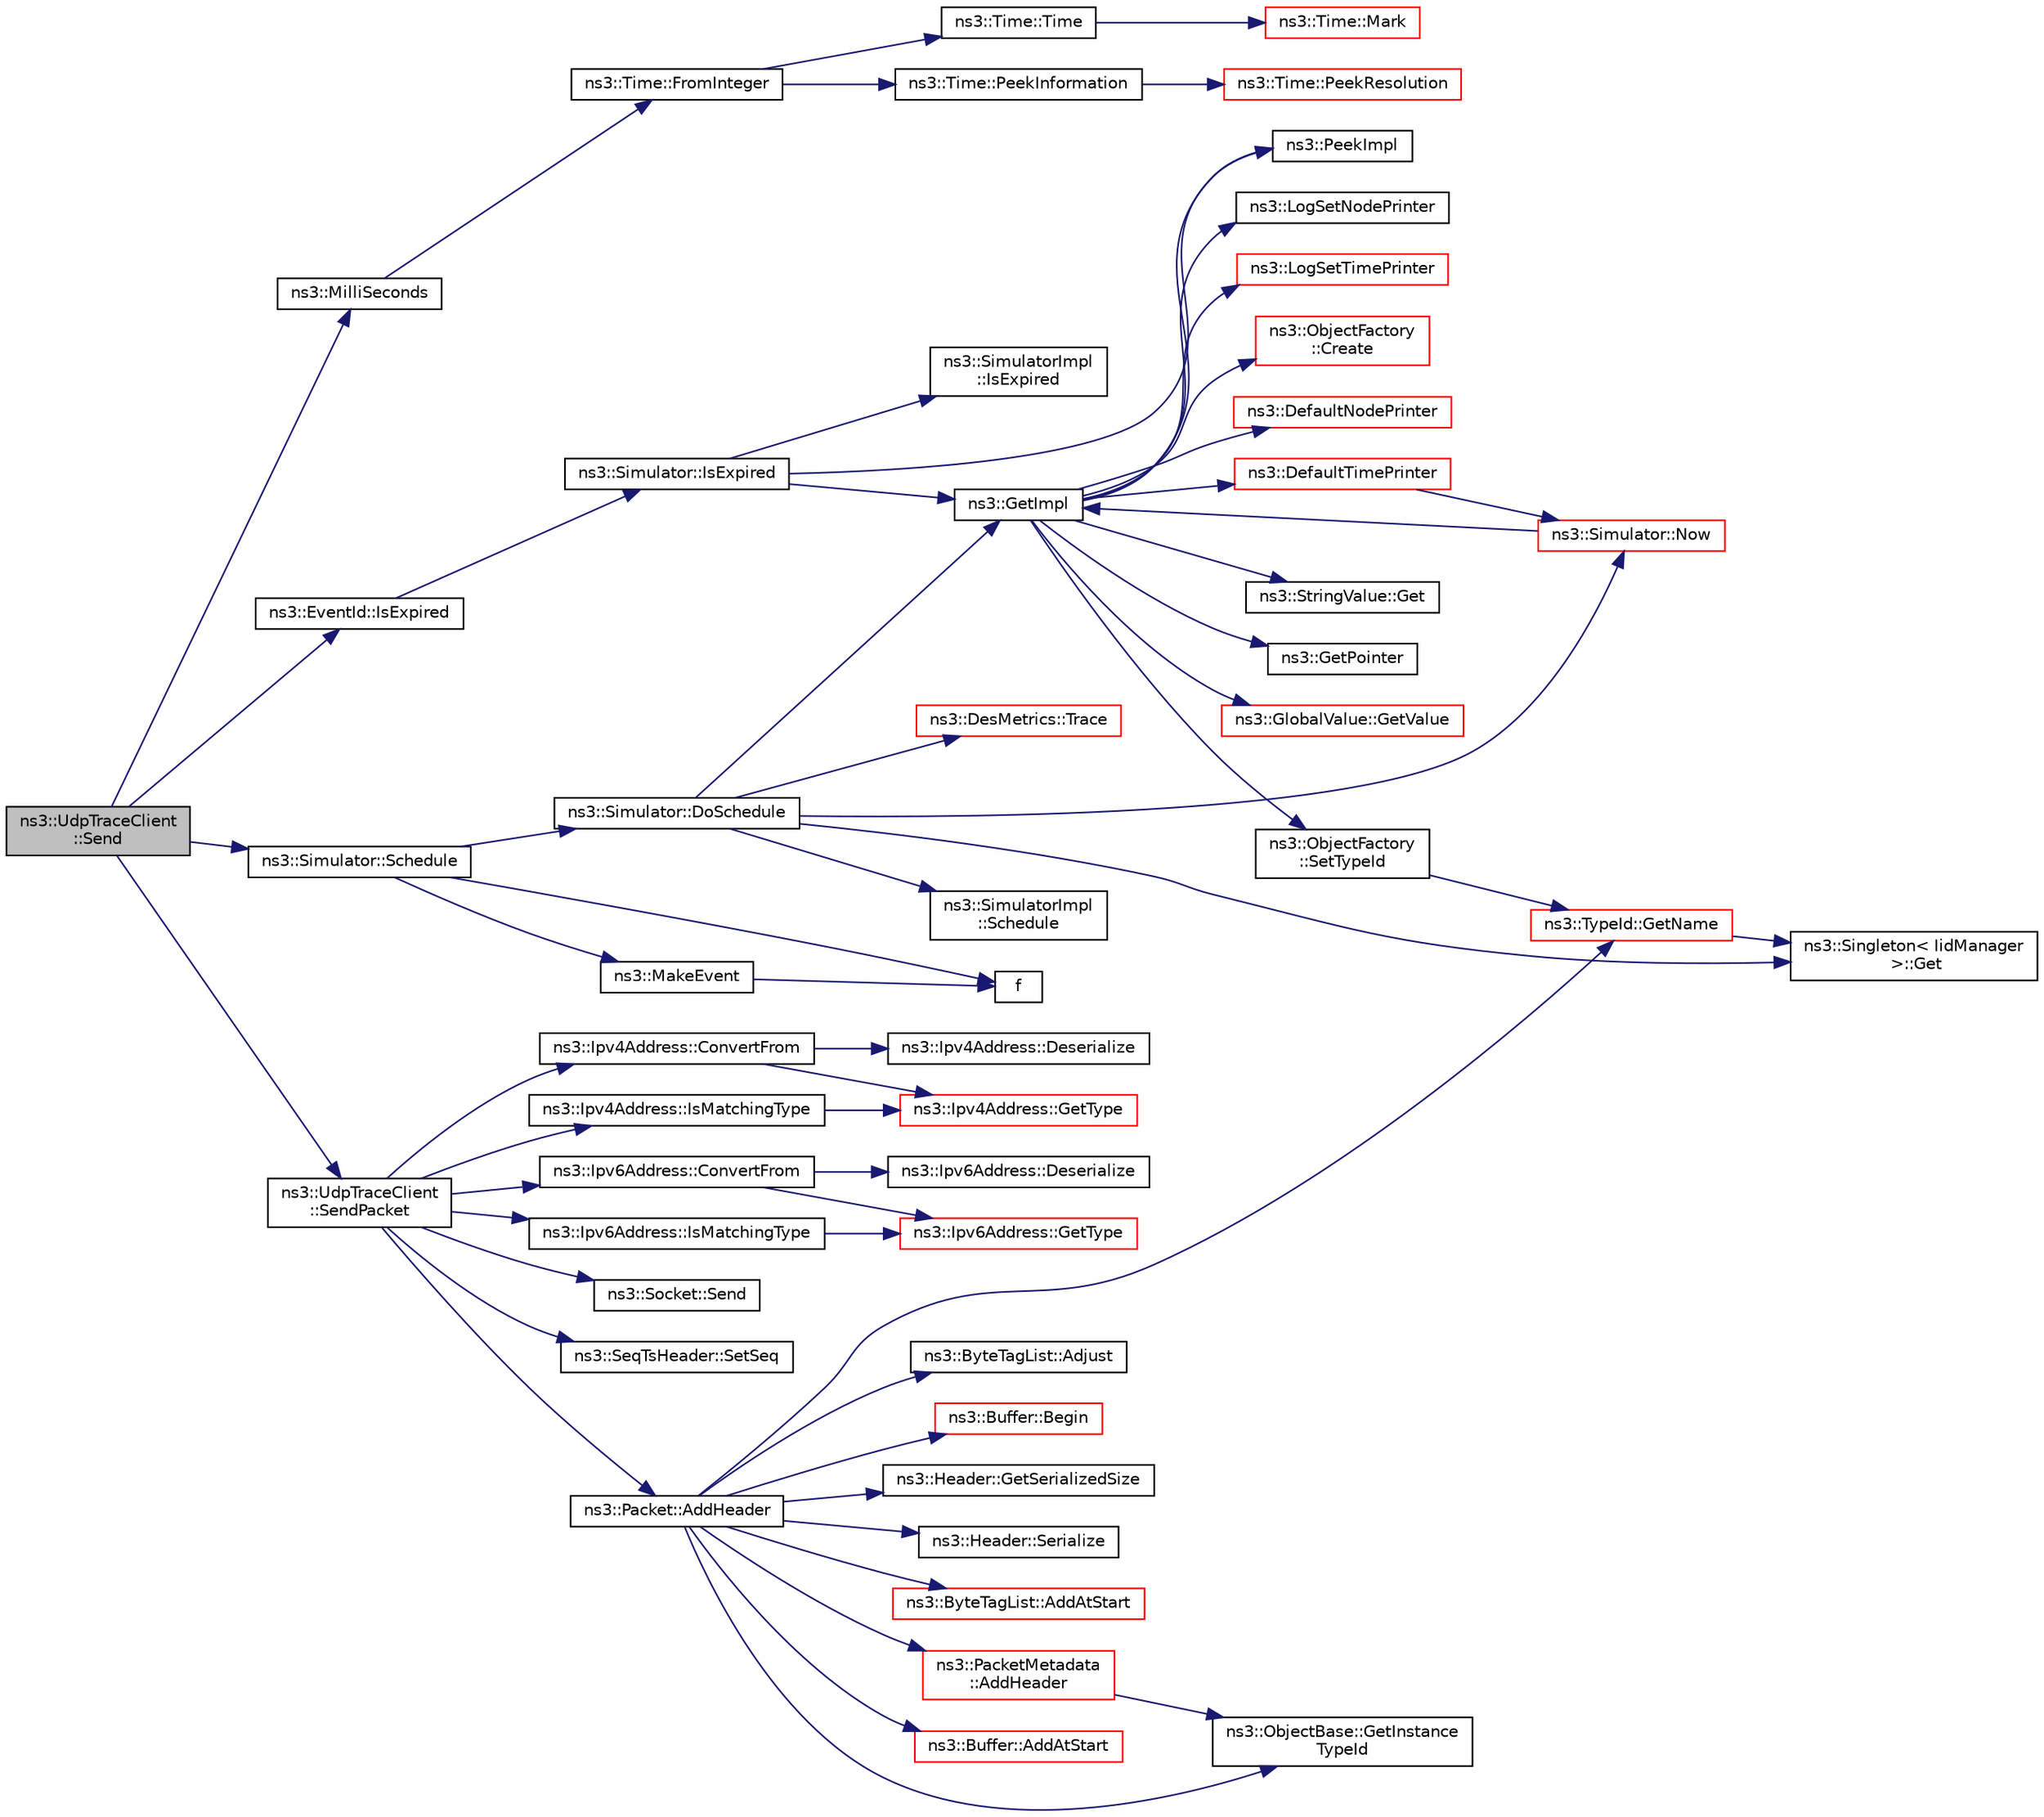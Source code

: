 digraph "ns3::UdpTraceClient::Send"
{
 // LATEX_PDF_SIZE
  edge [fontname="Helvetica",fontsize="10",labelfontname="Helvetica",labelfontsize="10"];
  node [fontname="Helvetica",fontsize="10",shape=record];
  rankdir="LR";
  Node1 [label="ns3::UdpTraceClient\l::Send",height=0.2,width=0.4,color="black", fillcolor="grey75", style="filled", fontcolor="black",tooltip="Send a packet."];
  Node1 -> Node2 [color="midnightblue",fontsize="10",style="solid",fontname="Helvetica"];
  Node2 [label="ns3::EventId::IsExpired",height=0.2,width=0.4,color="black", fillcolor="white", style="filled",URL="$classns3_1_1_event_id.html#acc25141054209b1a286a5471a51bd0c0",tooltip="This method is syntactic sugar for the ns3::Simulator::IsExpired method."];
  Node2 -> Node3 [color="midnightblue",fontsize="10",style="solid",fontname="Helvetica"];
  Node3 [label="ns3::Simulator::IsExpired",height=0.2,width=0.4,color="black", fillcolor="white", style="filled",URL="$classns3_1_1_simulator.html#a83ac8425c319a29b64f6d3b2ffc61e9c",tooltip="Check if an event has already run or been cancelled."];
  Node3 -> Node4 [color="midnightblue",fontsize="10",style="solid",fontname="Helvetica"];
  Node4 [label="ns3::GetImpl",height=0.2,width=0.4,color="black", fillcolor="white", style="filled",URL="$group__simulator.html#ga42eb4eddad41528d4d99794a3dae3fd0",tooltip="Get the SimulatorImpl singleton."];
  Node4 -> Node5 [color="midnightblue",fontsize="10",style="solid",fontname="Helvetica"];
  Node5 [label="ns3::ObjectFactory\l::Create",height=0.2,width=0.4,color="red", fillcolor="white", style="filled",URL="$classns3_1_1_object_factory.html#a52eda277f4aaab54266134ba48102ad7",tooltip="Create an Object instance of the configured TypeId."];
  Node4 -> Node35 [color="midnightblue",fontsize="10",style="solid",fontname="Helvetica"];
  Node35 [label="ns3::DefaultNodePrinter",height=0.2,width=0.4,color="red", fillcolor="white", style="filled",URL="$group__logging.html#gac4c06cbbed12229d85991ced145f6be2",tooltip="Default node id printer implementation."];
  Node4 -> Node38 [color="midnightblue",fontsize="10",style="solid",fontname="Helvetica"];
  Node38 [label="ns3::DefaultTimePrinter",height=0.2,width=0.4,color="red", fillcolor="white", style="filled",URL="$namespacens3.html#ae01c3c7786b644dfb8a0bb8f1201b269",tooltip="Default Time printer."];
  Node38 -> Node41 [color="midnightblue",fontsize="10",style="solid",fontname="Helvetica"];
  Node41 [label="ns3::Simulator::Now",height=0.2,width=0.4,color="red", fillcolor="white", style="filled",URL="$classns3_1_1_simulator.html#ac3178fa975b419f7875e7105be122800",tooltip="Return the current simulation virtual time."];
  Node41 -> Node4 [color="midnightblue",fontsize="10",style="solid",fontname="Helvetica"];
  Node4 -> Node43 [color="midnightblue",fontsize="10",style="solid",fontname="Helvetica"];
  Node43 [label="ns3::StringValue::Get",height=0.2,width=0.4,color="black", fillcolor="white", style="filled",URL="$classns3_1_1_string_value.html#a6f208c2778fe1c7882e5cb429b8326ae",tooltip=" "];
  Node4 -> Node44 [color="midnightblue",fontsize="10",style="solid",fontname="Helvetica"];
  Node44 [label="ns3::GetPointer",height=0.2,width=0.4,color="black", fillcolor="white", style="filled",URL="$namespacens3.html#ab4e173cdfd43d17c1a40d5348510a670",tooltip=" "];
  Node4 -> Node45 [color="midnightblue",fontsize="10",style="solid",fontname="Helvetica"];
  Node45 [label="ns3::GlobalValue::GetValue",height=0.2,width=0.4,color="red", fillcolor="white", style="filled",URL="$classns3_1_1_global_value.html#a48a99242193fb69609a17332733e8600",tooltip="Get the value."];
  Node4 -> Node47 [color="midnightblue",fontsize="10",style="solid",fontname="Helvetica"];
  Node47 [label="ns3::LogSetNodePrinter",height=0.2,width=0.4,color="black", fillcolor="white", style="filled",URL="$namespacens3.html#aebac73305345f2e2803fdeb102a7705e",tooltip="Set the LogNodePrinter function to be used to prepend log messages with the node id."];
  Node4 -> Node48 [color="midnightblue",fontsize="10",style="solid",fontname="Helvetica"];
  Node48 [label="ns3::LogSetTimePrinter",height=0.2,width=0.4,color="red", fillcolor="white", style="filled",URL="$namespacens3.html#a46cd76678f7da29799d1b41994e12ec1",tooltip="Set the TimePrinter function to be used to prepend log messages with the simulation time."];
  Node4 -> Node53 [color="midnightblue",fontsize="10",style="solid",fontname="Helvetica"];
  Node53 [label="ns3::PeekImpl",height=0.2,width=0.4,color="black", fillcolor="white", style="filled",URL="$group__simulator.html#ga233c5c38de117e4e4a5a9cd168694792",tooltip="Get the static SimulatorImpl instance."];
  Node4 -> Node54 [color="midnightblue",fontsize="10",style="solid",fontname="Helvetica"];
  Node54 [label="ns3::ObjectFactory\l::SetTypeId",height=0.2,width=0.4,color="black", fillcolor="white", style="filled",URL="$classns3_1_1_object_factory.html#a77dcd099064038a1eb7a6b8251229ec3",tooltip="Set the TypeId of the Objects to be created by this factory."];
  Node54 -> Node14 [color="midnightblue",fontsize="10",style="solid",fontname="Helvetica"];
  Node14 [label="ns3::TypeId::GetName",height=0.2,width=0.4,color="red", fillcolor="white", style="filled",URL="$classns3_1_1_type_id.html#abc4965475a579c2afdc668d7a7d58374",tooltip="Get the name."];
  Node14 -> Node11 [color="midnightblue",fontsize="10",style="solid",fontname="Helvetica"];
  Node11 [label="ns3::Singleton\< IidManager\l \>::Get",height=0.2,width=0.4,color="black", fillcolor="white", style="filled",URL="$classns3_1_1_singleton.html#a80a2cd3c25a27ea72add7a9f7a141ffa",tooltip="Get a pointer to the singleton instance."];
  Node3 -> Node55 [color="midnightblue",fontsize="10",style="solid",fontname="Helvetica"];
  Node55 [label="ns3::SimulatorImpl\l::IsExpired",height=0.2,width=0.4,color="black", fillcolor="white", style="filled",URL="$classns3_1_1_simulator_impl.html#a4b01ac397f5ce86997e9caec087f63d2",tooltip="Check if an event has already run or been cancelled."];
  Node3 -> Node53 [color="midnightblue",fontsize="10",style="solid",fontname="Helvetica"];
  Node1 -> Node56 [color="midnightblue",fontsize="10",style="solid",fontname="Helvetica"];
  Node56 [label="ns3::MilliSeconds",height=0.2,width=0.4,color="black", fillcolor="white", style="filled",URL="$group__timecivil.html#gaf26127cf4571146b83a92ee18679c7a9",tooltip="Construct a Time in the indicated unit."];
  Node56 -> Node57 [color="midnightblue",fontsize="10",style="solid",fontname="Helvetica"];
  Node57 [label="ns3::Time::FromInteger",height=0.2,width=0.4,color="black", fillcolor="white", style="filled",URL="$classns3_1_1_time.html#a3e742c67b2764e75ff95f9b754d43fe9",tooltip="Create a Time equal to value in unit unit."];
  Node57 -> Node58 [color="midnightblue",fontsize="10",style="solid",fontname="Helvetica"];
  Node58 [label="ns3::Time::Time",height=0.2,width=0.4,color="black", fillcolor="white", style="filled",URL="$classns3_1_1_time.html#a8a39dc1b8cbbd7fe6d940e492d1b925e",tooltip="Default constructor, with value 0."];
  Node58 -> Node59 [color="midnightblue",fontsize="10",style="solid",fontname="Helvetica"];
  Node59 [label="ns3::Time::Mark",height=0.2,width=0.4,color="red", fillcolor="white", style="filled",URL="$classns3_1_1_time.html#aa7eef2a1119c1c4855d99f1e83d44c54",tooltip="Record a Time instance with the MarkedTimes."];
  Node57 -> Node61 [color="midnightblue",fontsize="10",style="solid",fontname="Helvetica"];
  Node61 [label="ns3::Time::PeekInformation",height=0.2,width=0.4,color="black", fillcolor="white", style="filled",URL="$classns3_1_1_time.html#a0b023c55c20582aa7c1781aacf128034",tooltip="Get the Information record for timeUnit for the current Resolution."];
  Node61 -> Node62 [color="midnightblue",fontsize="10",style="solid",fontname="Helvetica"];
  Node62 [label="ns3::Time::PeekResolution",height=0.2,width=0.4,color="red", fillcolor="white", style="filled",URL="$classns3_1_1_time.html#a963e53522278fcbdf1ab9f7adbd0f5d6",tooltip="Get the current Resolution."];
  Node1 -> Node66 [color="midnightblue",fontsize="10",style="solid",fontname="Helvetica"];
  Node66 [label="ns3::Simulator::Schedule",height=0.2,width=0.4,color="black", fillcolor="white", style="filled",URL="$classns3_1_1_simulator.html#a3da7d28335c8ac0e3e86781f766df241",tooltip="Schedule an event to expire after delay."];
  Node66 -> Node67 [color="midnightblue",fontsize="10",style="solid",fontname="Helvetica"];
  Node67 [label="ns3::Simulator::DoSchedule",height=0.2,width=0.4,color="black", fillcolor="white", style="filled",URL="$classns3_1_1_simulator.html#a47af23973938819bdc89cb2807e09ed5",tooltip="Implementation of the various Schedule methods."];
  Node67 -> Node11 [color="midnightblue",fontsize="10",style="solid",fontname="Helvetica"];
  Node67 -> Node4 [color="midnightblue",fontsize="10",style="solid",fontname="Helvetica"];
  Node67 -> Node41 [color="midnightblue",fontsize="10",style="solid",fontname="Helvetica"];
  Node67 -> Node68 [color="midnightblue",fontsize="10",style="solid",fontname="Helvetica"];
  Node68 [label="ns3::SimulatorImpl\l::Schedule",height=0.2,width=0.4,color="black", fillcolor="white", style="filled",URL="$classns3_1_1_simulator_impl.html#a24eac97ca7dc0e64162e3596064cfb5c",tooltip="Schedule a future event execution (in the same context)."];
  Node67 -> Node69 [color="midnightblue",fontsize="10",style="solid",fontname="Helvetica"];
  Node69 [label="ns3::DesMetrics::Trace",height=0.2,width=0.4,color="red", fillcolor="white", style="filled",URL="$classns3_1_1_des_metrics.html#ab7c6c097412d0398affbc9f8d2643160",tooltip="Trace an event to self at the time it is scheduled."];
  Node66 -> Node76 [color="midnightblue",fontsize="10",style="solid",fontname="Helvetica"];
  Node76 [label="f",height=0.2,width=0.4,color="black", fillcolor="white", style="filled",URL="$80211b_8c.html#ae7ffc1a8f84fa47a0812b2f2b9627132",tooltip=" "];
  Node66 -> Node77 [color="midnightblue",fontsize="10",style="solid",fontname="Helvetica"];
  Node77 [label="ns3::MakeEvent",height=0.2,width=0.4,color="black", fillcolor="white", style="filled",URL="$group__makeeventfnptr.html#ga289a28a2497c18a9bd299e5e2014094b",tooltip="Make an EventImpl from a function pointer taking varying numbers of arguments."];
  Node77 -> Node76 [color="midnightblue",fontsize="10",style="solid",fontname="Helvetica"];
  Node1 -> Node78 [color="midnightblue",fontsize="10",style="solid",fontname="Helvetica"];
  Node78 [label="ns3::UdpTraceClient\l::SendPacket",height=0.2,width=0.4,color="black", fillcolor="white", style="filled",URL="$structns3_1_1_udp_trace_client.html#a7dfbf9354c464bfe8fe303f520c0b83c",tooltip="Send a packet of a given size."];
  Node78 -> Node79 [color="midnightblue",fontsize="10",style="solid",fontname="Helvetica"];
  Node79 [label="ns3::Packet::AddHeader",height=0.2,width=0.4,color="black", fillcolor="white", style="filled",URL="$classns3_1_1_packet.html#a465108c595a0bc592095cbcab1832ed8",tooltip="Add header to this packet."];
  Node79 -> Node80 [color="midnightblue",fontsize="10",style="solid",fontname="Helvetica"];
  Node80 [label="ns3::ByteTagList::AddAtStart",height=0.2,width=0.4,color="red", fillcolor="white", style="filled",URL="$classns3_1_1_byte_tag_list.html#acb4563fbe4299c55af41ba7a166b71d5",tooltip="Make sure that all offsets are bigger than prependOffset which represents the location where new byte..."];
  Node79 -> Node86 [color="midnightblue",fontsize="10",style="solid",fontname="Helvetica"];
  Node86 [label="ns3::Buffer::AddAtStart",height=0.2,width=0.4,color="red", fillcolor="white", style="filled",URL="$classns3_1_1_buffer.html#a8abd8164c3671d3dadc98fc66fade7b1",tooltip=" "];
  Node79 -> Node96 [color="midnightblue",fontsize="10",style="solid",fontname="Helvetica"];
  Node96 [label="ns3::PacketMetadata\l::AddHeader",height=0.2,width=0.4,color="red", fillcolor="white", style="filled",URL="$classns3_1_1_packet_metadata.html#abdce736c4c5f647242f0808c0d2f9249",tooltip="Add an header."];
  Node96 -> Node18 [color="midnightblue",fontsize="10",style="solid",fontname="Helvetica"];
  Node18 [label="ns3::ObjectBase::GetInstance\lTypeId",height=0.2,width=0.4,color="black", fillcolor="white", style="filled",URL="$classns3_1_1_object_base.html#abe5b43a6f5b99a92a4c3122db31f06fb",tooltip="Get the most derived TypeId for this Object."];
  Node79 -> Node114 [color="midnightblue",fontsize="10",style="solid",fontname="Helvetica"];
  Node114 [label="ns3::ByteTagList::Adjust",height=0.2,width=0.4,color="black", fillcolor="white", style="filled",URL="$classns3_1_1_byte_tag_list.html#a1fec06d7e6daaf8039cf2a148e4090f2",tooltip="Adjust the offsets stored internally by the adjustment delta."];
  Node79 -> Node115 [color="midnightblue",fontsize="10",style="solid",fontname="Helvetica"];
  Node115 [label="ns3::Buffer::Begin",height=0.2,width=0.4,color="red", fillcolor="white", style="filled",URL="$classns3_1_1_buffer.html#acb977a0179de9abe4e295ce22023b4ca",tooltip=" "];
  Node79 -> Node18 [color="midnightblue",fontsize="10",style="solid",fontname="Helvetica"];
  Node79 -> Node14 [color="midnightblue",fontsize="10",style="solid",fontname="Helvetica"];
  Node79 -> Node116 [color="midnightblue",fontsize="10",style="solid",fontname="Helvetica"];
  Node116 [label="ns3::Header::GetSerializedSize",height=0.2,width=0.4,color="black", fillcolor="white", style="filled",URL="$classns3_1_1_header.html#a6ef0497eabc1b1fb0ad42738eb73f934",tooltip=" "];
  Node79 -> Node117 [color="midnightblue",fontsize="10",style="solid",fontname="Helvetica"];
  Node117 [label="ns3::Header::Serialize",height=0.2,width=0.4,color="black", fillcolor="white", style="filled",URL="$classns3_1_1_header.html#afb61f1aac69ff8349a6bfe521fab5404",tooltip=" "];
  Node78 -> Node118 [color="midnightblue",fontsize="10",style="solid",fontname="Helvetica"];
  Node118 [label="ns3::Ipv4Address::ConvertFrom",height=0.2,width=0.4,color="black", fillcolor="white", style="filled",URL="$classns3_1_1_ipv4_address.html#a5fd4a8f0f7bb75e35dad3d401ef4cbc1",tooltip=" "];
  Node118 -> Node119 [color="midnightblue",fontsize="10",style="solid",fontname="Helvetica"];
  Node119 [label="ns3::Ipv4Address::Deserialize",height=0.2,width=0.4,color="black", fillcolor="white", style="filled",URL="$classns3_1_1_ipv4_address.html#ac6e205258d95465ce51c148e51590760",tooltip=" "];
  Node118 -> Node120 [color="midnightblue",fontsize="10",style="solid",fontname="Helvetica"];
  Node120 [label="ns3::Ipv4Address::GetType",height=0.2,width=0.4,color="red", fillcolor="white", style="filled",URL="$classns3_1_1_ipv4_address.html#a2553c778aff2c45c06f03d520cf2a102",tooltip="Get the underlying address type (automatically assigned)."];
  Node78 -> Node122 [color="midnightblue",fontsize="10",style="solid",fontname="Helvetica"];
  Node122 [label="ns3::Ipv6Address::ConvertFrom",height=0.2,width=0.4,color="black", fillcolor="white", style="filled",URL="$classns3_1_1_ipv6_address.html#ac00bc221a0b226b2090d05468aec4b79",tooltip="Convert the Address object into an Ipv6Address ones."];
  Node122 -> Node123 [color="midnightblue",fontsize="10",style="solid",fontname="Helvetica"];
  Node123 [label="ns3::Ipv6Address::Deserialize",height=0.2,width=0.4,color="black", fillcolor="white", style="filled",URL="$classns3_1_1_ipv6_address.html#a5c6a183643ab8f7371bd490ac22c4ffc",tooltip="Deserialize this address."];
  Node122 -> Node124 [color="midnightblue",fontsize="10",style="solid",fontname="Helvetica"];
  Node124 [label="ns3::Ipv6Address::GetType",height=0.2,width=0.4,color="red", fillcolor="white", style="filled",URL="$classns3_1_1_ipv6_address.html#ae6c0f721d13686cbeabe6f377d48b2f9",tooltip="Return the Type of address."];
  Node78 -> Node125 [color="midnightblue",fontsize="10",style="solid",fontname="Helvetica"];
  Node125 [label="ns3::Ipv4Address::IsMatchingType",height=0.2,width=0.4,color="black", fillcolor="white", style="filled",URL="$classns3_1_1_ipv4_address.html#a7129db5e08739783b300976d28c0ced3",tooltip=" "];
  Node125 -> Node120 [color="midnightblue",fontsize="10",style="solid",fontname="Helvetica"];
  Node78 -> Node126 [color="midnightblue",fontsize="10",style="solid",fontname="Helvetica"];
  Node126 [label="ns3::Ipv6Address::IsMatchingType",height=0.2,width=0.4,color="black", fillcolor="white", style="filled",URL="$classns3_1_1_ipv6_address.html#adbe329370b5a8f7c0f48659d6439dfd1",tooltip="If the Address matches the type."];
  Node126 -> Node124 [color="midnightblue",fontsize="10",style="solid",fontname="Helvetica"];
  Node78 -> Node127 [color="midnightblue",fontsize="10",style="solid",fontname="Helvetica"];
  Node127 [label="ns3::Socket::Send",height=0.2,width=0.4,color="black", fillcolor="white", style="filled",URL="$classns3_1_1_socket.html#a036901c8f485fe5b6eab93b7f2ec289d",tooltip="Send data (or dummy data) to the remote host."];
  Node78 -> Node128 [color="midnightblue",fontsize="10",style="solid",fontname="Helvetica"];
  Node128 [label="ns3::SeqTsHeader::SetSeq",height=0.2,width=0.4,color="black", fillcolor="white", style="filled",URL="$classns3_1_1_seq_ts_header.html#a75c153fa59e4f93b1015d1176e6ec01e",tooltip=" "];
}
